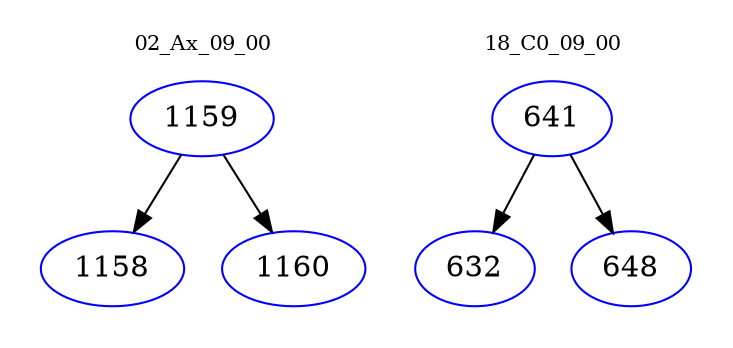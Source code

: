 digraph{
subgraph cluster_0 {
color = white
label = "02_Ax_09_00";
fontsize=10;
T0_1159 [label="1159", color="blue"]
T0_1159 -> T0_1158 [color="black"]
T0_1158 [label="1158", color="blue"]
T0_1159 -> T0_1160 [color="black"]
T0_1160 [label="1160", color="blue"]
}
subgraph cluster_1 {
color = white
label = "18_C0_09_00";
fontsize=10;
T1_641 [label="641", color="blue"]
T1_641 -> T1_632 [color="black"]
T1_632 [label="632", color="blue"]
T1_641 -> T1_648 [color="black"]
T1_648 [label="648", color="blue"]
}
}
